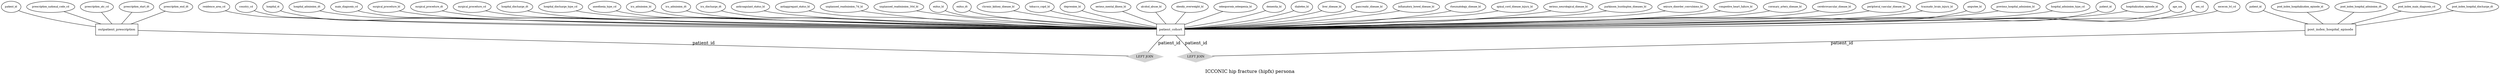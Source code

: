graph ER {
	node [shape=box]
	patient_cohort [fontsize="10pt"]
	node [shape=ellipse]
	patient_cohort_patient_id [label=patient_id fontsize="8pt"]
	patient_cohort_patient_id -- patient_cohort [len=1.5]
	patient_cohort_hospitalization_episode_id [label=hospitalization_episode_id fontsize="8pt"]
	patient_cohort_hospitalization_episode_id -- patient_cohort [len=2.1]
	patient_cohort_age_nm [label=age_nm fontsize="8pt"]
	patient_cohort_age_nm -- patient_cohort [len=1.5]
	patient_cohort_sex_cd [label=sex_cd fontsize="8pt"]
	patient_cohort_sex_cd -- patient_cohort [len=1.5]
	patient_cohort_socecon_lvl_cd [label=socecon_lvl_cd fontsize="8pt"]
	patient_cohort_socecon_lvl_cd -- patient_cohort [len=1.5]
	patient_cohort_residence_area_cd [label=residence_area_cd fontsize="8pt"]
	patient_cohort_residence_area_cd -- patient_cohort [len=2.1]
	patient_cohort_country_cd [label=country_cd fontsize="8pt"]
	patient_cohort_country_cd -- patient_cohort [len=1.5]
	patient_cohort_hospital_st [label=hospital_st fontsize="8pt"]
	patient_cohort_hospital_st -- patient_cohort [len=1.5]
	patient_cohort_hospital_admission_dt [label=hospital_admission_dt fontsize="8pt"]
	patient_cohort_hospital_admission_dt -- patient_cohort [len=2.1]
	patient_cohort_main_diagnosis_cd [label=main_diagnosis_cd fontsize="8pt"]
	patient_cohort_main_diagnosis_cd -- patient_cohort [len=2.1]
	patient_cohort_surgical_procedure_bl [label=surgical_procedure_bl fontsize="8pt"]
	patient_cohort_surgical_procedure_bl -- patient_cohort [len=2.1]
	patient_cohort_surgical_procedure_dt [label=surgical_procedure_dt fontsize="8pt"]
	patient_cohort_surgical_procedure_dt -- patient_cohort [len=2.1]
	patient_cohort_surgical_procedure_cd [label=surgical_procedure_cd fontsize="8pt"]
	patient_cohort_surgical_procedure_cd -- patient_cohort [len=2.1]
	patient_cohort_hospital_discharge_dt [label=hospital_discharge_dt fontsize="8pt"]
	patient_cohort_hospital_discharge_dt -- patient_cohort [len=2.1]
	patient_cohort_hospital_discharge_type_cd [label=hospital_discharge_type_cd fontsize="8pt"]
	patient_cohort_hospital_discharge_type_cd -- patient_cohort [len=2.1]
	patient_cohort_anesthesia_type_cd [label=anesthesia_type_cd fontsize="8pt"]
	patient_cohort_anesthesia_type_cd -- patient_cohort [len=2.1]
	patient_cohort_icu_admission_bl [label=icu_admission_bl fontsize="8pt"]
	patient_cohort_icu_admission_bl -- patient_cohort [len=2.1]
	patient_cohort_icu_admission_dt [label=icu_admission_dt fontsize="8pt"]
	patient_cohort_icu_admission_dt -- patient_cohort [len=2.1]
	patient_cohort_icu_discharge_dt [label=icu_discharge_dt fontsize="8pt"]
	patient_cohort_icu_discharge_dt -- patient_cohort [len=2.1]
	patient_cohort_anticoagulant_status_bl [label=anticoagulant_status_bl fontsize="8pt"]
	patient_cohort_anticoagulant_status_bl -- patient_cohort [len=2.1]
	patient_cohort_antiaggregant_status_bl [label=antiaggregant_status_bl fontsize="8pt"]
	patient_cohort_antiaggregant_status_bl -- patient_cohort [len=2.1]
	patient_cohort_unplanned_readmission_7d_bl [label=unplanned_readmission_7d_bl fontsize="8pt"]
	patient_cohort_unplanned_readmission_7d_bl -- patient_cohort [len=2.1]
	patient_cohort_unplanned_readmission_30d_bl [label=unplanned_readmission_30d_bl fontsize="8pt"]
	patient_cohort_unplanned_readmission_30d_bl -- patient_cohort [len=2.1]
	patient_cohort_exitus_bl [label=exitus_bl fontsize="8pt"]
	patient_cohort_exitus_bl -- patient_cohort [len=1.5]
	patient_cohort_exitus_dt [label=exitus_dt fontsize="8pt"]
	patient_cohort_exitus_dt -- patient_cohort [len=1.5]
	patient_cohort_chronic_kidney_disease_bl [label=chronic_kidney_disease_bl fontsize="8pt"]
	patient_cohort_chronic_kidney_disease_bl -- patient_cohort [len=2.1]
	patient_cohort_tobacco_copd_bl [label=tobacco_copd_bl fontsize="8pt"]
	patient_cohort_tobacco_copd_bl -- patient_cohort [len=1.5]
	patient_cohort_depression_bl [label=depression_bl fontsize="8pt"]
	patient_cohort_depression_bl -- patient_cohort [len=1.5]
	patient_cohort_serious_mental_illness_bl [label=serious_mental_illness_bl fontsize="8pt"]
	patient_cohort_serious_mental_illness_bl -- patient_cohort [len=2.1]
	patient_cohort_alcohol_abuse_bl [label=alcohol_abuse_bl fontsize="8pt"]
	patient_cohort_alcohol_abuse_bl -- patient_cohort [len=2.1]
	patient_cohort_obesity_overweight_bl [label=obesity_overweight_bl fontsize="8pt"]
	patient_cohort_obesity_overweight_bl -- patient_cohort [len=2.1]
	patient_cohort_osteoporosis_osteopenia_bl [label=osteoporosis_osteopenia_bl fontsize="8pt"]
	patient_cohort_osteoporosis_osteopenia_bl -- patient_cohort [len=2.1]
	patient_cohort_dementia_bl [label=dementia_bl fontsize="8pt"]
	patient_cohort_dementia_bl -- patient_cohort [len=1.5]
	patient_cohort_diabetes_bl [label=diabetes_bl fontsize="8pt"]
	patient_cohort_diabetes_bl -- patient_cohort [len=1.5]
	patient_cohort_liver_disease_bl [label=liver_disease_bl fontsize="8pt"]
	patient_cohort_liver_disease_bl -- patient_cohort [len=2.1]
	patient_cohort_pancreatic_disease_bl [label=pancreatic_disease_bl fontsize="8pt"]
	patient_cohort_pancreatic_disease_bl -- patient_cohort [len=2.1]
	patient_cohort_inflamatory_bowel_disease_bl [label=inflamatory_bowel_disease_bl fontsize="8pt"]
	patient_cohort_inflamatory_bowel_disease_bl -- patient_cohort [len=2.1]
	patient_cohort_rheumatology_disease_bl [label=rheumatology_disease_bl fontsize="8pt"]
	patient_cohort_rheumatology_disease_bl -- patient_cohort [len=2.1]
	patient_cohort_spinal_cord_disease_injury_bl [label=spinal_cord_disease_injury_bl fontsize="8pt"]
	patient_cohort_spinal_cord_disease_injury_bl -- patient_cohort [len=2.1]
	patient_cohort_serious_neurological_disease_bl [label=serious_neurological_disease_bl fontsize="8pt"]
	patient_cohort_serious_neurological_disease_bl -- patient_cohort [len=2.1]
	patient_cohort_parkinson_huntington_diseases_bl [label=parkinson_huntington_diseases_bl fontsize="8pt"]
	patient_cohort_parkinson_huntington_diseases_bl -- patient_cohort [len=2.1]
	patient_cohort_seizure_disorder_convulsions_bl [label=seizure_disorder_convulsions_bl fontsize="8pt"]
	patient_cohort_seizure_disorder_convulsions_bl -- patient_cohort [len=2.1]
	patient_cohort_congestive_heart_failure_bl [label=congestive_heart_failure_bl fontsize="8pt"]
	patient_cohort_congestive_heart_failure_bl -- patient_cohort [len=2.1]
	patient_cohort_coronary_artery_disease_bl [label=coronary_artery_disease_bl fontsize="8pt"]
	patient_cohort_coronary_artery_disease_bl -- patient_cohort [len=2.1]
	patient_cohort_cerebrovascular_disease_bl [label=cerebrovascular_disease_bl fontsize="8pt"]
	patient_cohort_cerebrovascular_disease_bl -- patient_cohort [len=2.1]
	patient_cohort_peripheral_vascular_disease_bl [label=peripheral_vascular_disease_bl fontsize="8pt"]
	patient_cohort_peripheral_vascular_disease_bl -- patient_cohort [len=2.1]
	patient_cohort_traumatic_brain_injury_bl [label=traumatic_brain_injury_bl fontsize="8pt"]
	patient_cohort_traumatic_brain_injury_bl -- patient_cohort [len=2.1]
	patient_cohort_amputee_bl [label=amputee_bl fontsize="8pt"]
	patient_cohort_amputee_bl -- patient_cohort [len=1.5]
	patient_cohort_previous_hospital_admission_bl [label=previous_hospital_admission_bl fontsize="8pt"]
	patient_cohort_previous_hospital_admission_bl -- patient_cohort [len=2.1]
	patient_cohort_hospital_admission_type_cd [label=hospital_admission_type_cd fontsize="8pt"]
	patient_cohort_hospital_admission_type_cd -- patient_cohort [len=2.1]
	node [shape=box]
	outpatient_prescription [fontsize="10pt"]
	node [shape=ellipse]
	outpatient_prescription_patient_id [label=patient_id fontsize="8pt"]
	outpatient_prescription_patient_id -- outpatient_prescription [len=1.5]
	outpatient_prescription_prescription_national_code_cd [label=prescription_national_code_cd fontsize="8pt"]
	outpatient_prescription_prescription_national_code_cd -- outpatient_prescription [len=2.1]
	outpatient_prescription_prescription_atc_cd [label=prescription_atc_cd fontsize="8pt"]
	outpatient_prescription_prescription_atc_cd -- outpatient_prescription [len=2.1]
	outpatient_prescription_prescription_start_dt [label=prescription_start_dt fontsize="8pt"]
	outpatient_prescription_prescription_start_dt -- outpatient_prescription [len=2.1]
	outpatient_prescription_prescription_end_dt [label=prescription_end_dt fontsize="8pt"]
	outpatient_prescription_prescription_end_dt -- outpatient_prescription [len=2.1]
	node [shape=box]
	post_index_hospital_episode [fontsize="10pt"]
	node [shape=ellipse]
	post_index_hospital_episode_patient_id [label=patient_id fontsize="8pt"]
	post_index_hospital_episode_patient_id -- post_index_hospital_episode [len=1.5]
	post_index_hospital_episode_post_index_hospitalization_episode_id [label=post_index_hospitalization_episode_id fontsize="8pt"]
	post_index_hospital_episode_post_index_hospitalization_episode_id -- post_index_hospital_episode [len=2.1]
	post_index_hospital_episode_post_index_hospital_admission_dt [label=post_index_hospital_admission_dt fontsize="8pt"]
	post_index_hospital_episode_post_index_hospital_admission_dt -- post_index_hospital_episode [len=2.1]
	post_index_hospital_episode_post_index_main_diagnosis_cd [label=post_index_main_diagnosis_cd fontsize="8pt"]
	post_index_hospital_episode_post_index_main_diagnosis_cd -- post_index_hospital_episode [len=2.1]
	post_index_hospital_episode_post_index_hospital_discharge_dt [label=post_index_hospital_discharge_dt fontsize="8pt"]
	post_index_hospital_episode_post_index_hospital_discharge_dt -- post_index_hospital_episode [len=2.1]
	node [shape=box]
	node [color=lightgrey shape=diamond style=filled]
	"patient_cohort-outpatient_prescription" [label="LEFT JOIN" fontsize=10]
	patient_cohort -- "patient_cohort-outpatient_prescription" [label=patient_id len=2.5]
	outpatient_prescription -- "patient_cohort-outpatient_prescription" [label=patient_id len=2.5]
	"patient_cohort-post_index_hospital_episode" [label="LEFT JOIN" fontsize=10]
	patient_cohort -- "patient_cohort-post_index_hospital_episode" [label=patient_id len=2.5]
	post_index_hospital_episode -- "patient_cohort-post_index_hospital_episode" [label=patient_id len=2.5]
	label="\nICCONIC hip fracture (hipfx) persona"
	fontsize=15
}
